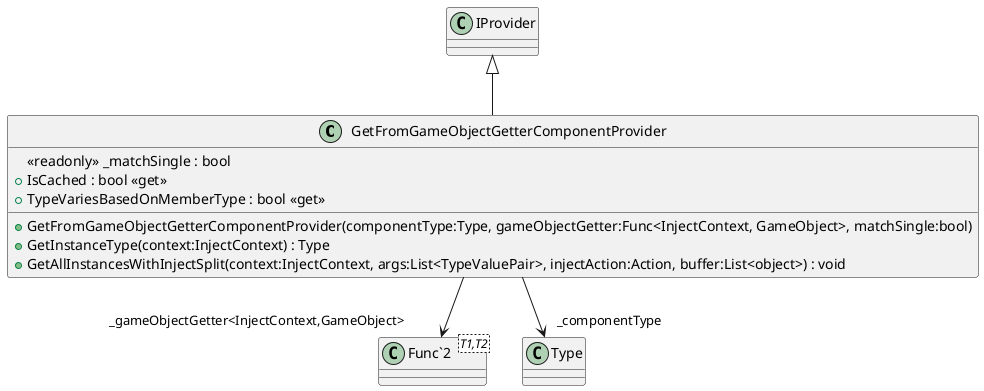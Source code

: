 @startuml
class GetFromGameObjectGetterComponentProvider {
    <<readonly>> _matchSingle : bool
    + GetFromGameObjectGetterComponentProvider(componentType:Type, gameObjectGetter:Func<InjectContext, GameObject>, matchSingle:bool)
    + IsCached : bool <<get>>
    + TypeVariesBasedOnMemberType : bool <<get>>
    + GetInstanceType(context:InjectContext) : Type
    + GetAllInstancesWithInjectSplit(context:InjectContext, args:List<TypeValuePair>, injectAction:Action, buffer:List<object>) : void
}
class "Func`2"<T1,T2> {
}
IProvider <|-- GetFromGameObjectGetterComponentProvider
GetFromGameObjectGetterComponentProvider --> "_gameObjectGetter<InjectContext,GameObject>" "Func`2"
GetFromGameObjectGetterComponentProvider --> "_componentType" Type
@enduml
